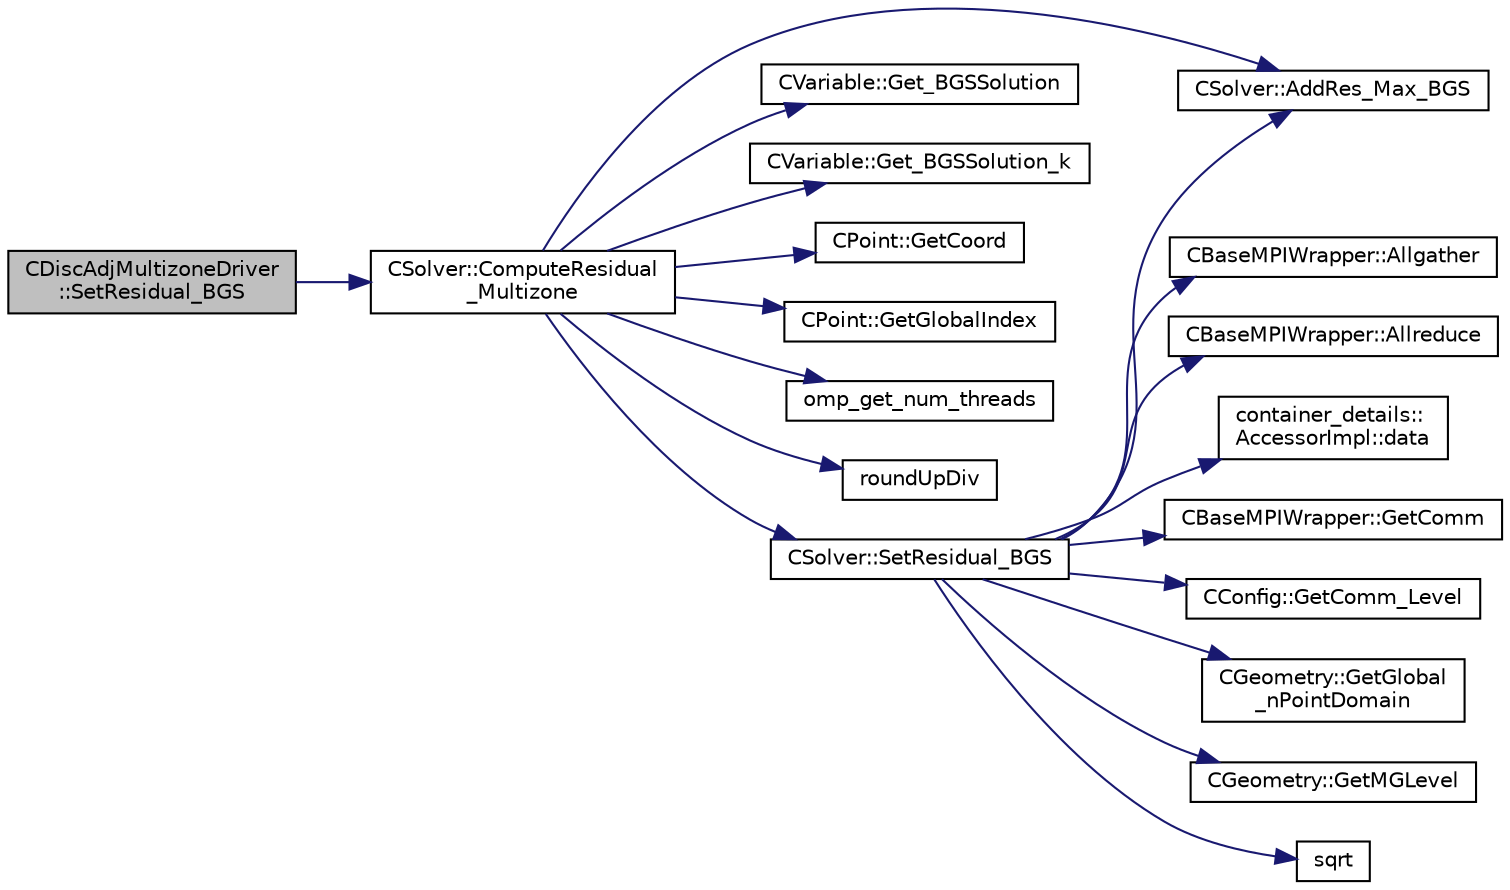 digraph "CDiscAdjMultizoneDriver::SetResidual_BGS"
{
 // LATEX_PDF_SIZE
  edge [fontname="Helvetica",fontsize="10",labelfontname="Helvetica",labelfontsize="10"];
  node [fontname="Helvetica",fontsize="10",shape=record];
  rankdir="LR";
  Node1 [label="CDiscAdjMultizoneDriver\l::SetResidual_BGS",height=0.2,width=0.4,color="black", fillcolor="grey75", style="filled", fontcolor="black",tooltip="Compute BGS residuals."];
  Node1 -> Node2 [color="midnightblue",fontsize="10",style="solid",fontname="Helvetica"];
  Node2 [label="CSolver::ComputeResidual\l_Multizone",height=0.2,width=0.4,color="black", fillcolor="white", style="filled",URL="$classCSolver.html#a58839dc01d8caf2d729382d282481083",tooltip="Set the value of the max residual and RMS residual."];
  Node2 -> Node3 [color="midnightblue",fontsize="10",style="solid",fontname="Helvetica"];
  Node3 [label="CSolver::AddRes_Max_BGS",height=0.2,width=0.4,color="black", fillcolor="white", style="filled",URL="$classCSolver.html#a297664acd286dfab5abcf1f75b9a4cc3",tooltip="Adds the maximal residual for BGS subiterations."];
  Node2 -> Node4 [color="midnightblue",fontsize="10",style="solid",fontname="Helvetica"];
  Node4 [label="CVariable::Get_BGSSolution",height=0.2,width=0.4,color="black", fillcolor="white", style="filled",URL="$classCVariable.html#afe5458342586e6db1028723964060106",tooltip="Get BGS solution to compute the BGS residual (difference between BGS and BGS_k)."];
  Node2 -> Node5 [color="midnightblue",fontsize="10",style="solid",fontname="Helvetica"];
  Node5 [label="CVariable::Get_BGSSolution_k",height=0.2,width=0.4,color="black", fillcolor="white", style="filled",URL="$classCVariable.html#a575bb2887bdf21df7bccf14736e87070",tooltip="Get the value of the solution in the previous BGS subiteration."];
  Node2 -> Node6 [color="midnightblue",fontsize="10",style="solid",fontname="Helvetica"];
  Node6 [label="CPoint::GetCoord",height=0.2,width=0.4,color="black", fillcolor="white", style="filled",URL="$classCPoint.html#ab16c29dd03911529cd73bf467c313179",tooltip="Get the coordinates dor the control volume."];
  Node2 -> Node7 [color="midnightblue",fontsize="10",style="solid",fontname="Helvetica"];
  Node7 [label="CPoint::GetGlobalIndex",height=0.2,width=0.4,color="black", fillcolor="white", style="filled",URL="$classCPoint.html#a8a53865a92d645b1b74c4d817b4aae10",tooltip="Get the global index in a parallel computation."];
  Node2 -> Node8 [color="midnightblue",fontsize="10",style="solid",fontname="Helvetica"];
  Node8 [label="omp_get_num_threads",height=0.2,width=0.4,color="black", fillcolor="white", style="filled",URL="$omp__structure_8hpp.html#a15e588e219ac407d67b02755aab67506",tooltip="Number of threads in current team."];
  Node2 -> Node9 [color="midnightblue",fontsize="10",style="solid",fontname="Helvetica"];
  Node9 [label="roundUpDiv",height=0.2,width=0.4,color="black", fillcolor="white", style="filled",URL="$omp__structure_8hpp.html#a1c00281f52b615b111a4990b2d2a5157",tooltip="Integer division rounding up."];
  Node2 -> Node10 [color="midnightblue",fontsize="10",style="solid",fontname="Helvetica"];
  Node10 [label="CSolver::SetResidual_BGS",height=0.2,width=0.4,color="black", fillcolor="white", style="filled",URL="$classCSolver.html#a4fbc06f5031775b6828986a133490400",tooltip="Communicate the value of the max residual and RMS residual."];
  Node10 -> Node3 [color="midnightblue",fontsize="10",style="solid",fontname="Helvetica"];
  Node10 -> Node11 [color="midnightblue",fontsize="10",style="solid",fontname="Helvetica"];
  Node11 [label="CBaseMPIWrapper::Allgather",height=0.2,width=0.4,color="black", fillcolor="white", style="filled",URL="$classCBaseMPIWrapper.html#a137ef06ade0c4f94d2a61f9b8817b6a7",tooltip=" "];
  Node10 -> Node12 [color="midnightblue",fontsize="10",style="solid",fontname="Helvetica"];
  Node12 [label="CBaseMPIWrapper::Allreduce",height=0.2,width=0.4,color="black", fillcolor="white", style="filled",URL="$classCBaseMPIWrapper.html#a381d4b3738c09d92ee1ae9f89715b541",tooltip=" "];
  Node10 -> Node13 [color="midnightblue",fontsize="10",style="solid",fontname="Helvetica"];
  Node13 [label="container_details::\lAccessorImpl::data",height=0.2,width=0.4,color="black", fillcolor="white", style="filled",URL="$classcontainer__details_1_1AccessorImpl.html#a5b5318f7212e57c13e464c398f74b3d5",tooltip=" "];
  Node10 -> Node14 [color="midnightblue",fontsize="10",style="solid",fontname="Helvetica"];
  Node14 [label="CBaseMPIWrapper::GetComm",height=0.2,width=0.4,color="black", fillcolor="white", style="filled",URL="$classCBaseMPIWrapper.html#a8154391fc3522954802889d81d4ef5da",tooltip=" "];
  Node10 -> Node15 [color="midnightblue",fontsize="10",style="solid",fontname="Helvetica"];
  Node15 [label="CConfig::GetComm_Level",height=0.2,width=0.4,color="black", fillcolor="white", style="filled",URL="$classCConfig.html#aa495414133c826e5f6651d4ce82d0ef6",tooltip="Get the level of MPI communications to be performed."];
  Node10 -> Node16 [color="midnightblue",fontsize="10",style="solid",fontname="Helvetica"];
  Node16 [label="CGeometry::GetGlobal\l_nPointDomain",height=0.2,width=0.4,color="black", fillcolor="white", style="filled",URL="$classCGeometry.html#a1950b86a664c5da4d7df2a8b3d361a67",tooltip="Retrieve total number of nodes in a simulation across all processors (excluding halos)."];
  Node10 -> Node17 [color="midnightblue",fontsize="10",style="solid",fontname="Helvetica"];
  Node17 [label="CGeometry::GetMGLevel",height=0.2,width=0.4,color="black", fillcolor="white", style="filled",URL="$classCGeometry.html#a058f4f9481ca299e76e6afd0d31c607f",tooltip="Get the multigrid index for the current geometry object."];
  Node10 -> Node18 [color="midnightblue",fontsize="10",style="solid",fontname="Helvetica"];
  Node18 [label="sqrt",height=0.2,width=0.4,color="black", fillcolor="white", style="filled",URL="$group__SIMD.html#ga54a1925ab40fb4249ea255072520de35",tooltip=" "];
}
